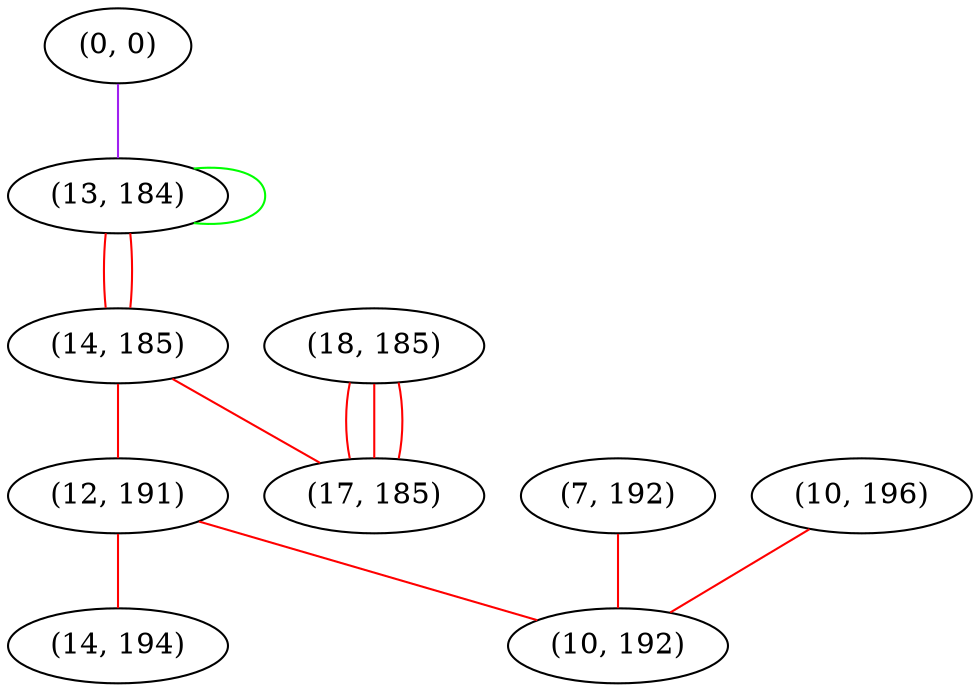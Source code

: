 graph "" {
"(0, 0)";
"(7, 192)";
"(10, 196)";
"(13, 184)";
"(14, 185)";
"(18, 185)";
"(12, 191)";
"(17, 185)";
"(10, 192)";
"(14, 194)";
"(0, 0)" -- "(13, 184)"  [color=purple, key=0, weight=4];
"(7, 192)" -- "(10, 192)"  [color=red, key=0, weight=1];
"(10, 196)" -- "(10, 192)"  [color=red, key=0, weight=1];
"(13, 184)" -- "(14, 185)"  [color=red, key=0, weight=1];
"(13, 184)" -- "(14, 185)"  [color=red, key=1, weight=1];
"(13, 184)" -- "(13, 184)"  [color=green, key=0, weight=2];
"(14, 185)" -- "(12, 191)"  [color=red, key=0, weight=1];
"(14, 185)" -- "(17, 185)"  [color=red, key=0, weight=1];
"(18, 185)" -- "(17, 185)"  [color=red, key=0, weight=1];
"(18, 185)" -- "(17, 185)"  [color=red, key=1, weight=1];
"(18, 185)" -- "(17, 185)"  [color=red, key=2, weight=1];
"(12, 191)" -- "(10, 192)"  [color=red, key=0, weight=1];
"(12, 191)" -- "(14, 194)"  [color=red, key=0, weight=1];
}
